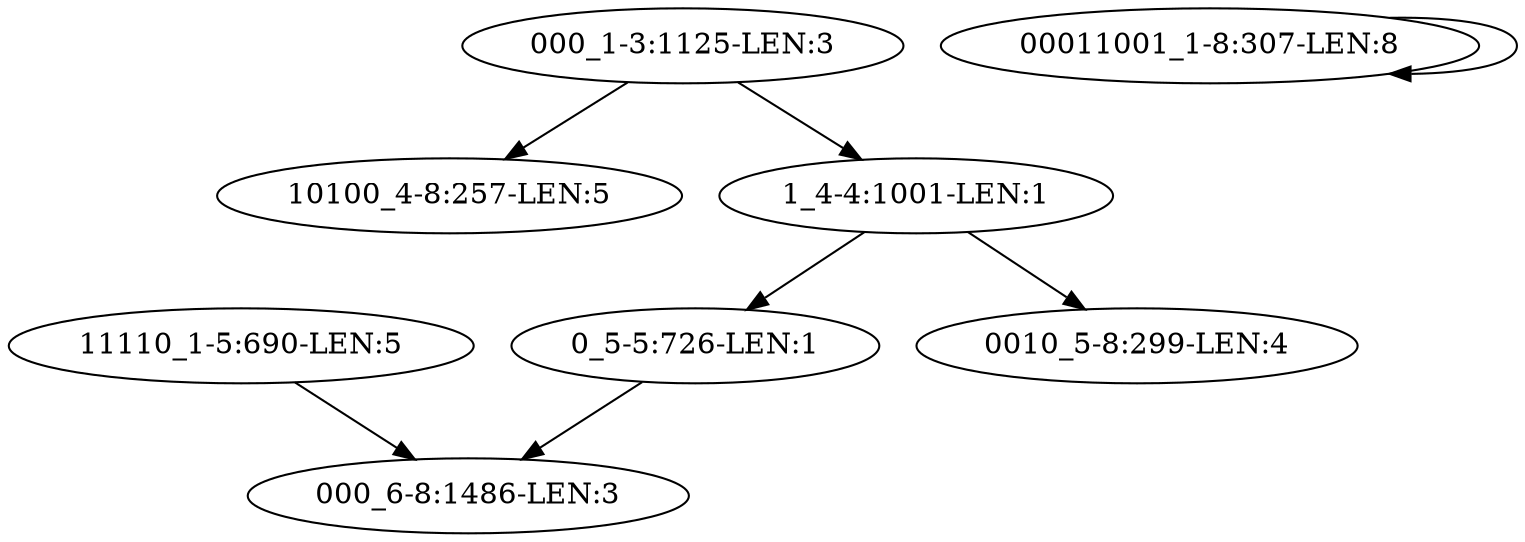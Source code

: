 digraph G {
    "0_5-5:726-LEN:1" -> "000_6-8:1486-LEN:3";
    "00011001_1-8:307-LEN:8" -> "00011001_1-8:307-LEN:8";
    "11110_1-5:690-LEN:5" -> "000_6-8:1486-LEN:3";
    "000_1-3:1125-LEN:3" -> "10100_4-8:257-LEN:5";
    "000_1-3:1125-LEN:3" -> "1_4-4:1001-LEN:1";
    "1_4-4:1001-LEN:1" -> "0_5-5:726-LEN:1";
    "1_4-4:1001-LEN:1" -> "0010_5-8:299-LEN:4";
}
